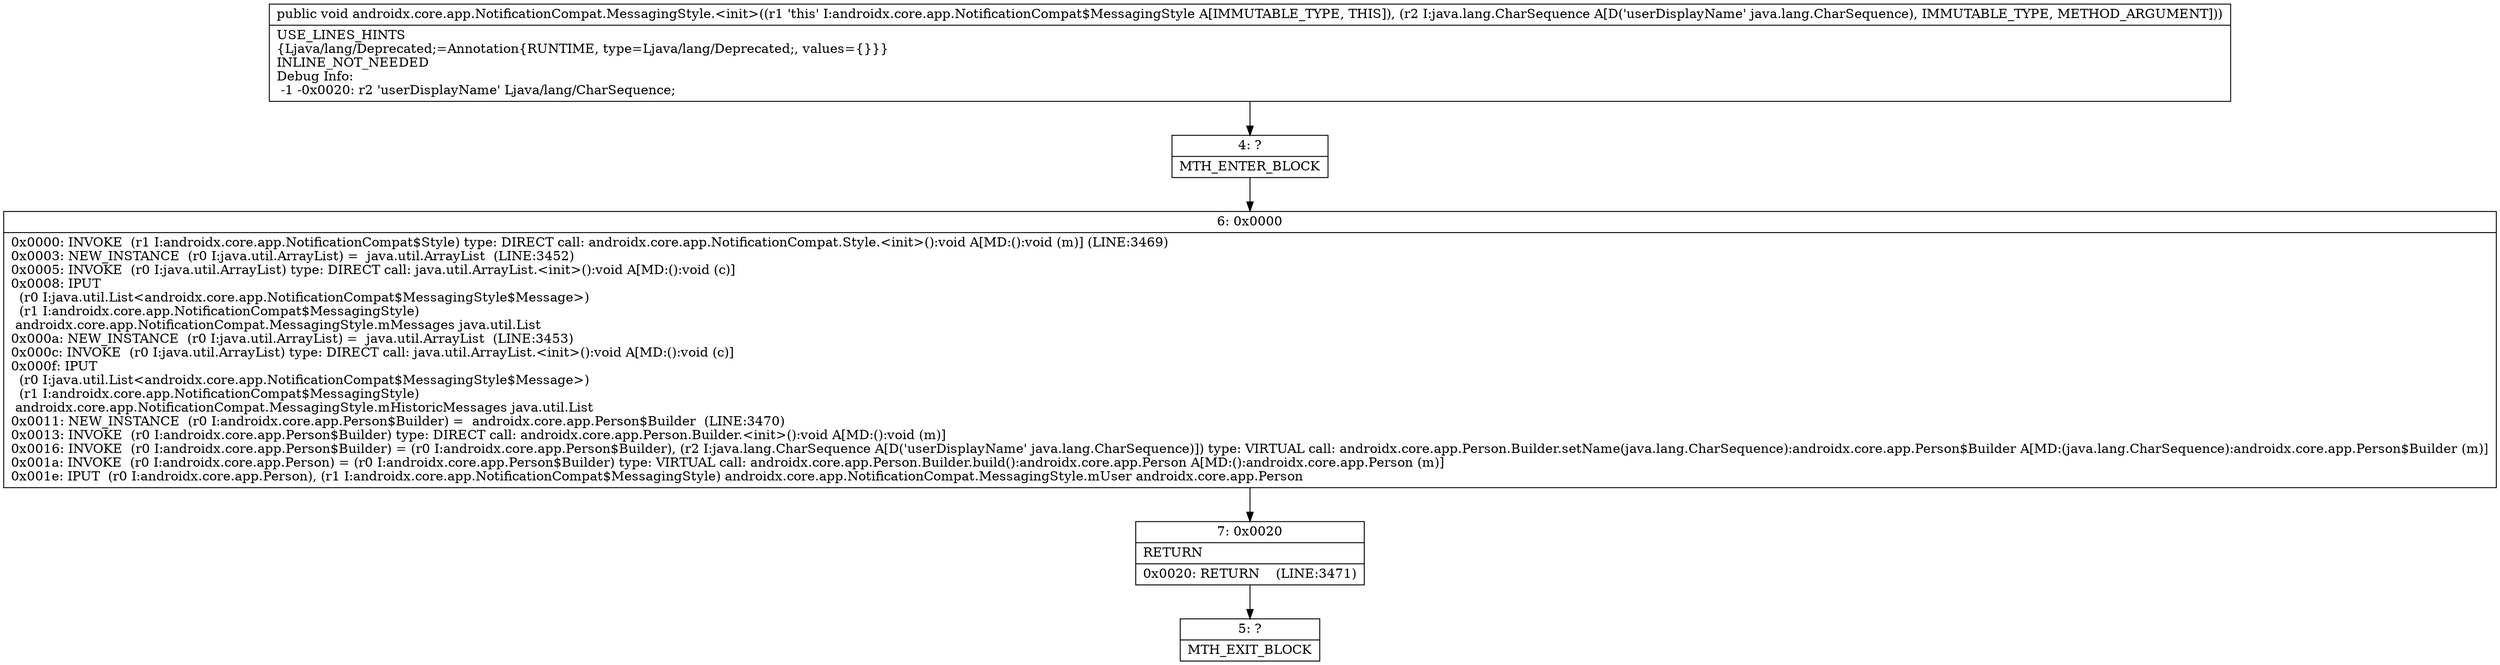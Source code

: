 digraph "CFG forandroidx.core.app.NotificationCompat.MessagingStyle.\<init\>(Ljava\/lang\/CharSequence;)V" {
Node_4 [shape=record,label="{4\:\ ?|MTH_ENTER_BLOCK\l}"];
Node_6 [shape=record,label="{6\:\ 0x0000|0x0000: INVOKE  (r1 I:androidx.core.app.NotificationCompat$Style) type: DIRECT call: androidx.core.app.NotificationCompat.Style.\<init\>():void A[MD:():void (m)] (LINE:3469)\l0x0003: NEW_INSTANCE  (r0 I:java.util.ArrayList) =  java.util.ArrayList  (LINE:3452)\l0x0005: INVOKE  (r0 I:java.util.ArrayList) type: DIRECT call: java.util.ArrayList.\<init\>():void A[MD:():void (c)]\l0x0008: IPUT  \l  (r0 I:java.util.List\<androidx.core.app.NotificationCompat$MessagingStyle$Message\>)\l  (r1 I:androidx.core.app.NotificationCompat$MessagingStyle)\l androidx.core.app.NotificationCompat.MessagingStyle.mMessages java.util.List \l0x000a: NEW_INSTANCE  (r0 I:java.util.ArrayList) =  java.util.ArrayList  (LINE:3453)\l0x000c: INVOKE  (r0 I:java.util.ArrayList) type: DIRECT call: java.util.ArrayList.\<init\>():void A[MD:():void (c)]\l0x000f: IPUT  \l  (r0 I:java.util.List\<androidx.core.app.NotificationCompat$MessagingStyle$Message\>)\l  (r1 I:androidx.core.app.NotificationCompat$MessagingStyle)\l androidx.core.app.NotificationCompat.MessagingStyle.mHistoricMessages java.util.List \l0x0011: NEW_INSTANCE  (r0 I:androidx.core.app.Person$Builder) =  androidx.core.app.Person$Builder  (LINE:3470)\l0x0013: INVOKE  (r0 I:androidx.core.app.Person$Builder) type: DIRECT call: androidx.core.app.Person.Builder.\<init\>():void A[MD:():void (m)]\l0x0016: INVOKE  (r0 I:androidx.core.app.Person$Builder) = (r0 I:androidx.core.app.Person$Builder), (r2 I:java.lang.CharSequence A[D('userDisplayName' java.lang.CharSequence)]) type: VIRTUAL call: androidx.core.app.Person.Builder.setName(java.lang.CharSequence):androidx.core.app.Person$Builder A[MD:(java.lang.CharSequence):androidx.core.app.Person$Builder (m)]\l0x001a: INVOKE  (r0 I:androidx.core.app.Person) = (r0 I:androidx.core.app.Person$Builder) type: VIRTUAL call: androidx.core.app.Person.Builder.build():androidx.core.app.Person A[MD:():androidx.core.app.Person (m)]\l0x001e: IPUT  (r0 I:androidx.core.app.Person), (r1 I:androidx.core.app.NotificationCompat$MessagingStyle) androidx.core.app.NotificationCompat.MessagingStyle.mUser androidx.core.app.Person \l}"];
Node_7 [shape=record,label="{7\:\ 0x0020|RETURN\l|0x0020: RETURN    (LINE:3471)\l}"];
Node_5 [shape=record,label="{5\:\ ?|MTH_EXIT_BLOCK\l}"];
MethodNode[shape=record,label="{public void androidx.core.app.NotificationCompat.MessagingStyle.\<init\>((r1 'this' I:androidx.core.app.NotificationCompat$MessagingStyle A[IMMUTABLE_TYPE, THIS]), (r2 I:java.lang.CharSequence A[D('userDisplayName' java.lang.CharSequence), IMMUTABLE_TYPE, METHOD_ARGUMENT]))  | USE_LINES_HINTS\l\{Ljava\/lang\/Deprecated;=Annotation\{RUNTIME, type=Ljava\/lang\/Deprecated;, values=\{\}\}\}\lINLINE_NOT_NEEDED\lDebug Info:\l  \-1 \-0x0020: r2 'userDisplayName' Ljava\/lang\/CharSequence;\l}"];
MethodNode -> Node_4;Node_4 -> Node_6;
Node_6 -> Node_7;
Node_7 -> Node_5;
}

